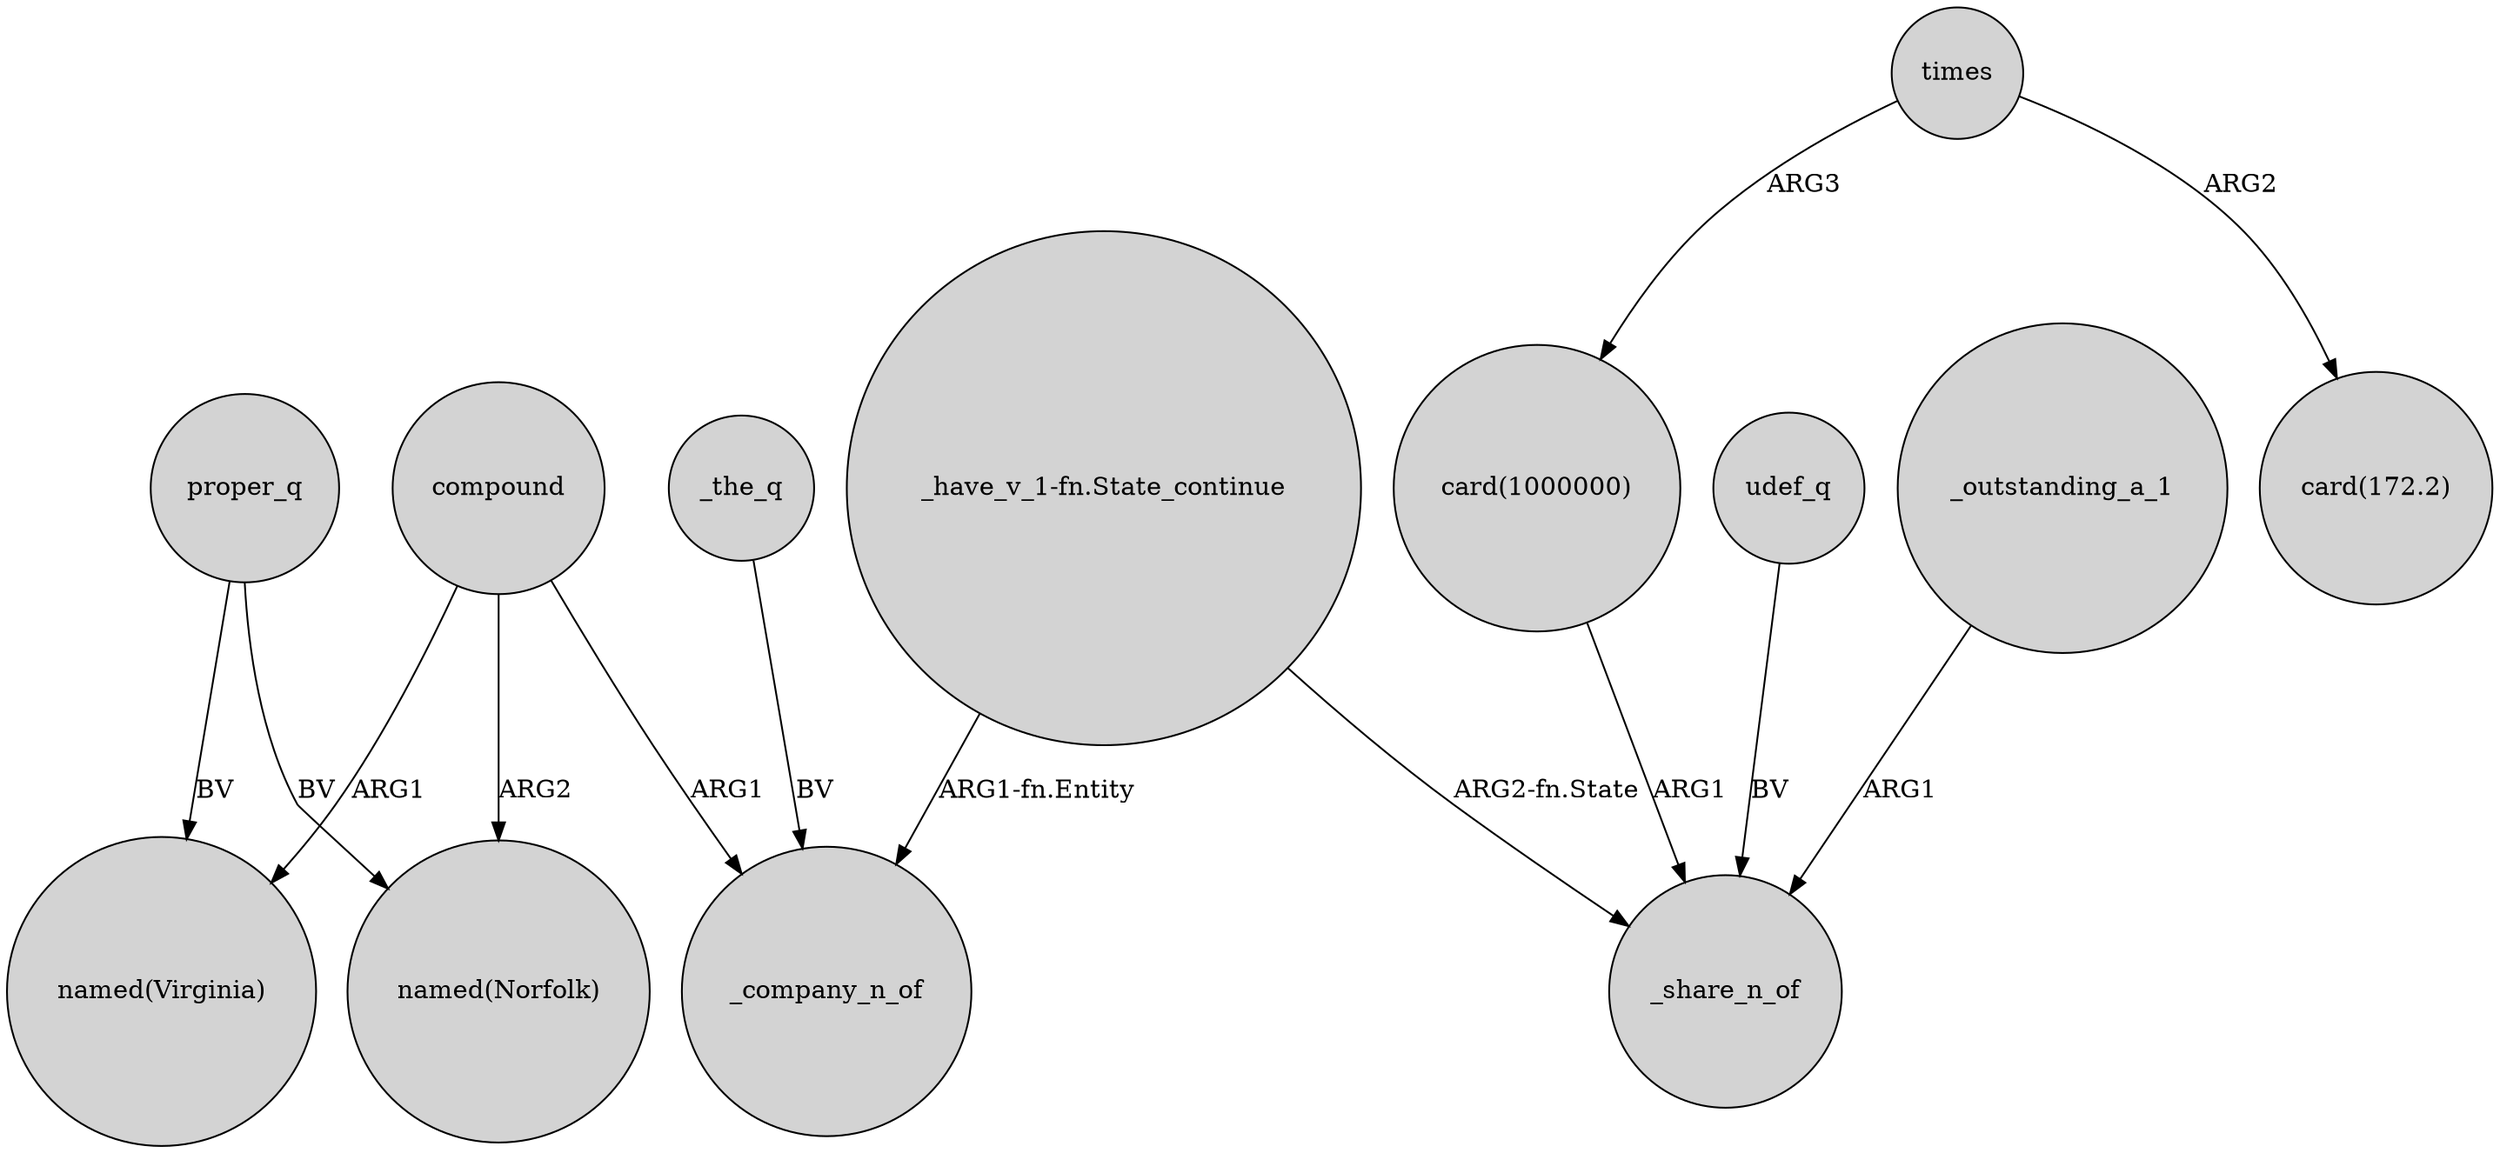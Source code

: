 digraph {
	node [shape=circle style=filled]
	compound -> "named(Norfolk)" [label=ARG2]
	times -> "card(1000000)" [label=ARG3]
	"_have_v_1-fn.State_continue" -> _share_n_of [label="ARG2-fn.State"]
	times -> "card(172.2)" [label=ARG2]
	compound -> _company_n_of [label=ARG1]
	udef_q -> _share_n_of [label=BV]
	proper_q -> "named(Norfolk)" [label=BV]
	compound -> "named(Virginia)" [label=ARG1]
	proper_q -> "named(Virginia)" [label=BV]
	_the_q -> _company_n_of [label=BV]
	_outstanding_a_1 -> _share_n_of [label=ARG1]
	"card(1000000)" -> _share_n_of [label=ARG1]
	"_have_v_1-fn.State_continue" -> _company_n_of [label="ARG1-fn.Entity"]
}

